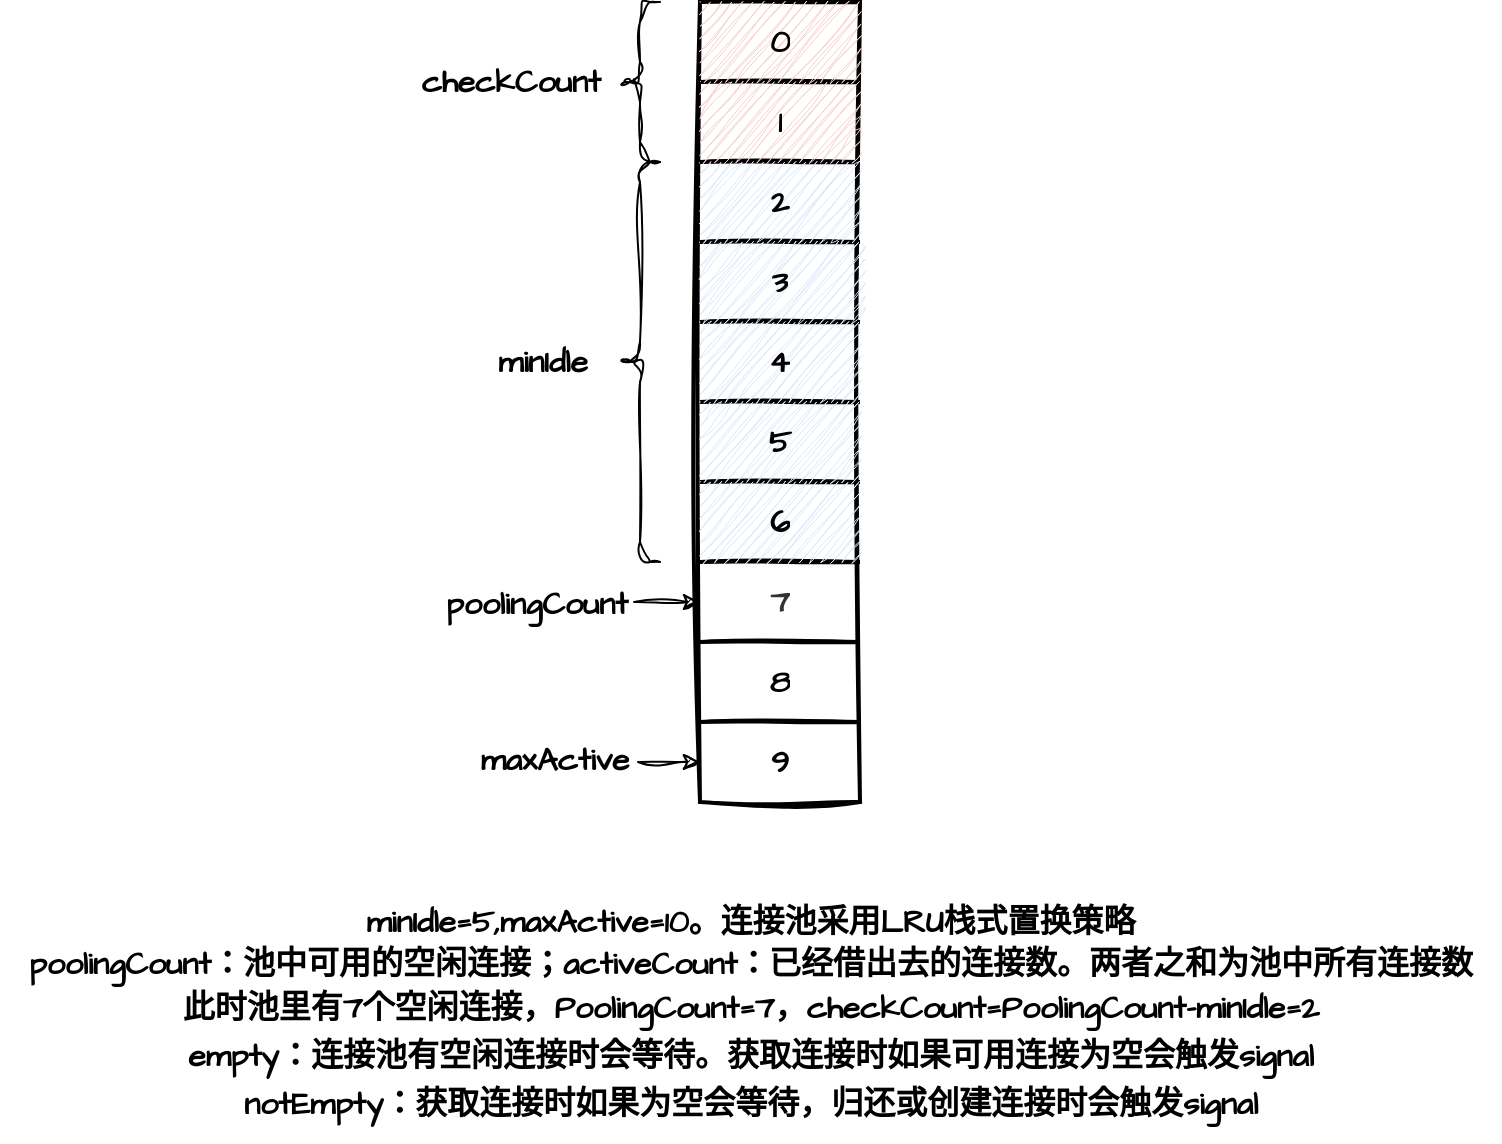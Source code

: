 <mxfile version="24.9.1">
  <diagram name="第 1 页" id="JmAHMn3rujhHnV1lBThX">
    <mxGraphModel dx="1390" dy="1114" grid="1" gridSize="10" guides="1" tooltips="1" connect="1" arrows="1" fold="1" page="1" pageScale="1" pageWidth="827" pageHeight="1169" math="0" shadow="0">
      <root>
        <mxCell id="0" />
        <mxCell id="1" parent="0" />
        <mxCell id="PA8RiOm6JGbZ_3bK-6OF-1" value="" style="shape=table;startSize=0;container=1;collapsible=0;childLayout=tableLayout;fontSize=16;sketch=1;hachureGap=4;jiggle=2;curveFitting=1;fontFamily=Architects Daughter;fontSource=https%3A%2F%2Ffonts.googleapis.com%2Fcss%3Ffamily%3DArchitects%2BDaughter;strokeWidth=2;" vertex="1" parent="1">
          <mxGeometry x="360" y="400" width="80" height="400" as="geometry" />
        </mxCell>
        <mxCell id="PA8RiOm6JGbZ_3bK-6OF-31" style="shape=tableRow;horizontal=0;startSize=0;swimlaneHead=0;swimlaneBody=0;strokeColor=#b85450;top=0;left=0;bottom=0;right=0;collapsible=0;dropTarget=0;fillColor=#f8cecc;points=[[0,0.5],[1,0.5]];portConstraint=eastwest;fontSize=16;sketch=1;hachureGap=4;jiggle=2;curveFitting=1;fontFamily=Architects Daughter;fontSource=https%3A%2F%2Ffonts.googleapis.com%2Fcss%3Ffamily%3DArchitects%2BDaughter;opacity=0;" vertex="1" parent="PA8RiOm6JGbZ_3bK-6OF-1">
          <mxGeometry width="80" height="40" as="geometry" />
        </mxCell>
        <mxCell id="PA8RiOm6JGbZ_3bK-6OF-32" value="&lt;b&gt;0&lt;/b&gt;" style="shape=partialRectangle;html=1;whiteSpace=wrap;connectable=0;strokeColor=#b85450;overflow=hidden;fillColor=#f8cecc;top=0;left=0;bottom=0;right=0;pointerEvents=1;fontSize=16;sketch=1;hachureGap=4;jiggle=2;curveFitting=1;fontFamily=Architects Daughter;fontSource=https%3A%2F%2Ffonts.googleapis.com%2Fcss%3Ffamily%3DArchitects%2BDaughter;shadow=0;" vertex="1" parent="PA8RiOm6JGbZ_3bK-6OF-31">
          <mxGeometry width="80" height="40" as="geometry">
            <mxRectangle width="80" height="40" as="alternateBounds" />
          </mxGeometry>
        </mxCell>
        <mxCell id="PA8RiOm6JGbZ_3bK-6OF-29" style="shape=tableRow;horizontal=0;startSize=0;swimlaneHead=0;swimlaneBody=0;strokeColor=inherit;top=0;left=0;bottom=0;right=0;collapsible=0;dropTarget=0;fillColor=none;points=[[0,0.5],[1,0.5]];portConstraint=eastwest;fontSize=16;sketch=1;hachureGap=4;jiggle=2;curveFitting=1;fontFamily=Architects Daughter;fontSource=https%3A%2F%2Ffonts.googleapis.com%2Fcss%3Ffamily%3DArchitects%2BDaughter;" vertex="1" parent="PA8RiOm6JGbZ_3bK-6OF-1">
          <mxGeometry y="40" width="80" height="40" as="geometry" />
        </mxCell>
        <mxCell id="PA8RiOm6JGbZ_3bK-6OF-30" value="&lt;b&gt;1&lt;/b&gt;" style="shape=partialRectangle;html=1;whiteSpace=wrap;connectable=0;strokeColor=#b85450;overflow=hidden;fillColor=#f8cecc;top=0;left=0;bottom=0;right=0;pointerEvents=1;fontSize=16;sketch=1;hachureGap=4;jiggle=2;curveFitting=1;fontFamily=Architects Daughter;fontSource=https%3A%2F%2Ffonts.googleapis.com%2Fcss%3Ffamily%3DArchitects%2BDaughter;" vertex="1" parent="PA8RiOm6JGbZ_3bK-6OF-29">
          <mxGeometry width="80" height="40" as="geometry">
            <mxRectangle width="80" height="40" as="alternateBounds" />
          </mxGeometry>
        </mxCell>
        <mxCell id="PA8RiOm6JGbZ_3bK-6OF-27" style="shape=tableRow;horizontal=0;startSize=0;swimlaneHead=0;swimlaneBody=0;strokeColor=inherit;top=0;left=0;bottom=0;right=0;collapsible=0;dropTarget=0;fillColor=none;points=[[0,0.5],[1,0.5]];portConstraint=eastwest;fontSize=16;sketch=1;hachureGap=4;jiggle=2;curveFitting=1;fontFamily=Architects Daughter;fontSource=https%3A%2F%2Ffonts.googleapis.com%2Fcss%3Ffamily%3DArchitects%2BDaughter;" vertex="1" parent="PA8RiOm6JGbZ_3bK-6OF-1">
          <mxGeometry y="80" width="80" height="40" as="geometry" />
        </mxCell>
        <mxCell id="PA8RiOm6JGbZ_3bK-6OF-28" value="&lt;b&gt;2&lt;/b&gt;" style="shape=partialRectangle;html=1;whiteSpace=wrap;connectable=0;strokeColor=#6c8ebf;overflow=hidden;fillColor=#dae8fc;top=0;left=0;bottom=0;right=0;pointerEvents=1;fontSize=16;sketch=1;hachureGap=4;jiggle=2;curveFitting=1;fontFamily=Architects Daughter;fontSource=https%3A%2F%2Ffonts.googleapis.com%2Fcss%3Ffamily%3DArchitects%2BDaughter;" vertex="1" parent="PA8RiOm6JGbZ_3bK-6OF-27">
          <mxGeometry width="80" height="40" as="geometry">
            <mxRectangle width="80" height="40" as="alternateBounds" />
          </mxGeometry>
        </mxCell>
        <mxCell id="PA8RiOm6JGbZ_3bK-6OF-25" style="shape=tableRow;horizontal=0;startSize=0;swimlaneHead=0;swimlaneBody=0;strokeColor=inherit;top=0;left=0;bottom=0;right=0;collapsible=0;dropTarget=0;fillColor=none;points=[[0,0.5],[1,0.5]];portConstraint=eastwest;fontSize=16;sketch=1;hachureGap=4;jiggle=2;curveFitting=1;fontFamily=Architects Daughter;fontSource=https%3A%2F%2Ffonts.googleapis.com%2Fcss%3Ffamily%3DArchitects%2BDaughter;" vertex="1" parent="PA8RiOm6JGbZ_3bK-6OF-1">
          <mxGeometry y="120" width="80" height="40" as="geometry" />
        </mxCell>
        <mxCell id="PA8RiOm6JGbZ_3bK-6OF-26" value="&lt;b&gt;3&lt;/b&gt;" style="shape=partialRectangle;html=1;whiteSpace=wrap;connectable=0;strokeColor=#6c8ebf;overflow=hidden;fillColor=#dae8fc;top=0;left=0;bottom=0;right=0;pointerEvents=1;fontSize=16;sketch=1;hachureGap=4;jiggle=2;curveFitting=1;fontFamily=Architects Daughter;fontSource=https%3A%2F%2Ffonts.googleapis.com%2Fcss%3Ffamily%3DArchitects%2BDaughter;" vertex="1" parent="PA8RiOm6JGbZ_3bK-6OF-25">
          <mxGeometry width="80" height="40" as="geometry">
            <mxRectangle width="80" height="40" as="alternateBounds" />
          </mxGeometry>
        </mxCell>
        <mxCell id="PA8RiOm6JGbZ_3bK-6OF-23" style="shape=tableRow;horizontal=0;startSize=0;swimlaneHead=0;swimlaneBody=0;strokeColor=inherit;top=0;left=0;bottom=0;right=0;collapsible=0;dropTarget=0;fillColor=none;points=[[0,0.5],[1,0.5]];portConstraint=eastwest;fontSize=16;sketch=1;hachureGap=4;jiggle=2;curveFitting=1;fontFamily=Architects Daughter;fontSource=https%3A%2F%2Ffonts.googleapis.com%2Fcss%3Ffamily%3DArchitects%2BDaughter;" vertex="1" parent="PA8RiOm6JGbZ_3bK-6OF-1">
          <mxGeometry y="160" width="80" height="40" as="geometry" />
        </mxCell>
        <mxCell id="PA8RiOm6JGbZ_3bK-6OF-24" value="&lt;b&gt;4&lt;/b&gt;" style="shape=partialRectangle;html=1;whiteSpace=wrap;connectable=0;strokeColor=#6c8ebf;overflow=hidden;fillColor=#dae8fc;top=0;left=0;bottom=0;right=0;pointerEvents=1;fontSize=16;sketch=1;hachureGap=4;jiggle=2;curveFitting=1;fontFamily=Architects Daughter;fontSource=https%3A%2F%2Ffonts.googleapis.com%2Fcss%3Ffamily%3DArchitects%2BDaughter;" vertex="1" parent="PA8RiOm6JGbZ_3bK-6OF-23">
          <mxGeometry width="80" height="40" as="geometry">
            <mxRectangle width="80" height="40" as="alternateBounds" />
          </mxGeometry>
        </mxCell>
        <mxCell id="PA8RiOm6JGbZ_3bK-6OF-21" style="shape=tableRow;horizontal=0;startSize=0;swimlaneHead=0;swimlaneBody=0;strokeColor=inherit;top=0;left=0;bottom=0;right=0;collapsible=0;dropTarget=0;fillColor=none;points=[[0,0.5],[1,0.5]];portConstraint=eastwest;fontSize=16;sketch=1;hachureGap=4;jiggle=2;curveFitting=1;fontFamily=Architects Daughter;fontSource=https%3A%2F%2Ffonts.googleapis.com%2Fcss%3Ffamily%3DArchitects%2BDaughter;" vertex="1" parent="PA8RiOm6JGbZ_3bK-6OF-1">
          <mxGeometry y="200" width="80" height="40" as="geometry" />
        </mxCell>
        <mxCell id="PA8RiOm6JGbZ_3bK-6OF-22" value="&lt;b&gt;5&lt;/b&gt;" style="shape=partialRectangle;html=1;whiteSpace=wrap;connectable=0;strokeColor=#6c8ebf;overflow=hidden;fillColor=#dae8fc;top=0;left=0;bottom=0;right=0;pointerEvents=1;fontSize=16;sketch=1;hachureGap=4;jiggle=2;curveFitting=1;fontFamily=Architects Daughter;fontSource=https%3A%2F%2Ffonts.googleapis.com%2Fcss%3Ffamily%3DArchitects%2BDaughter;" vertex="1" parent="PA8RiOm6JGbZ_3bK-6OF-21">
          <mxGeometry width="80" height="40" as="geometry">
            <mxRectangle width="80" height="40" as="alternateBounds" />
          </mxGeometry>
        </mxCell>
        <mxCell id="PA8RiOm6JGbZ_3bK-6OF-19" style="shape=tableRow;horizontal=0;startSize=0;swimlaneHead=0;swimlaneBody=0;strokeColor=inherit;top=0;left=0;bottom=0;right=0;collapsible=0;dropTarget=0;fillColor=none;points=[[0,0.5],[1,0.5]];portConstraint=eastwest;fontSize=16;sketch=1;hachureGap=4;jiggle=2;curveFitting=1;fontFamily=Architects Daughter;fontSource=https%3A%2F%2Ffonts.googleapis.com%2Fcss%3Ffamily%3DArchitects%2BDaughter;" vertex="1" parent="PA8RiOm6JGbZ_3bK-6OF-1">
          <mxGeometry y="240" width="80" height="40" as="geometry" />
        </mxCell>
        <mxCell id="PA8RiOm6JGbZ_3bK-6OF-20" value="&lt;b&gt;6&lt;/b&gt;" style="shape=partialRectangle;html=1;whiteSpace=wrap;connectable=0;strokeColor=#6c8ebf;overflow=hidden;fillColor=#dae8fc;top=0;left=0;bottom=0;right=0;pointerEvents=1;fontSize=16;sketch=1;hachureGap=4;jiggle=2;curveFitting=1;fontFamily=Architects Daughter;fontSource=https%3A%2F%2Ffonts.googleapis.com%2Fcss%3Ffamily%3DArchitects%2BDaughter;" vertex="1" parent="PA8RiOm6JGbZ_3bK-6OF-19">
          <mxGeometry width="80" height="40" as="geometry">
            <mxRectangle width="80" height="40" as="alternateBounds" />
          </mxGeometry>
        </mxCell>
        <mxCell id="PA8RiOm6JGbZ_3bK-6OF-17" style="shape=tableRow;horizontal=0;startSize=0;swimlaneHead=0;swimlaneBody=0;strokeColor=inherit;top=0;left=0;bottom=0;right=0;collapsible=0;dropTarget=0;fillColor=none;points=[[0,0.5],[1,0.5]];portConstraint=eastwest;fontSize=16;sketch=1;hachureGap=4;jiggle=2;curveFitting=1;fontFamily=Architects Daughter;fontSource=https%3A%2F%2Ffonts.googleapis.com%2Fcss%3Ffamily%3DArchitects%2BDaughter;" vertex="1" parent="PA8RiOm6JGbZ_3bK-6OF-1">
          <mxGeometry y="280" width="80" height="40" as="geometry" />
        </mxCell>
        <mxCell id="PA8RiOm6JGbZ_3bK-6OF-18" value="&lt;b&gt;7&lt;/b&gt;" style="shape=partialRectangle;html=1;whiteSpace=wrap;connectable=0;strokeColor=#666666;overflow=hidden;fillColor=none;top=0;left=0;bottom=0;right=0;pointerEvents=1;fontSize=16;sketch=1;hachureGap=4;jiggle=2;curveFitting=1;fontFamily=Architects Daughter;fontSource=https%3A%2F%2Ffonts.googleapis.com%2Fcss%3Ffamily%3DArchitects%2BDaughter;fillStyle=auto;fontColor=#333333;" vertex="1" parent="PA8RiOm6JGbZ_3bK-6OF-17">
          <mxGeometry width="80" height="40" as="geometry">
            <mxRectangle width="80" height="40" as="alternateBounds" />
          </mxGeometry>
        </mxCell>
        <mxCell id="PA8RiOm6JGbZ_3bK-6OF-2" value="" style="shape=tableRow;horizontal=0;startSize=0;swimlaneHead=0;swimlaneBody=0;strokeColor=inherit;top=0;left=0;bottom=0;right=0;collapsible=0;dropTarget=0;fillColor=none;points=[[0,0.5],[1,0.5]];portConstraint=eastwest;fontSize=16;sketch=1;hachureGap=4;jiggle=2;curveFitting=1;fontFamily=Architects Daughter;fontSource=https%3A%2F%2Ffonts.googleapis.com%2Fcss%3Ffamily%3DArchitects%2BDaughter;" vertex="1" parent="PA8RiOm6JGbZ_3bK-6OF-1">
          <mxGeometry y="320" width="80" height="40" as="geometry" />
        </mxCell>
        <mxCell id="PA8RiOm6JGbZ_3bK-6OF-3" value="&lt;b&gt;8&lt;/b&gt;" style="shape=partialRectangle;html=1;whiteSpace=wrap;connectable=0;strokeColor=inherit;overflow=hidden;fillColor=none;top=0;left=0;bottom=0;right=0;pointerEvents=1;fontSize=16;sketch=1;hachureGap=4;jiggle=2;curveFitting=1;fontFamily=Architects Daughter;fontSource=https%3A%2F%2Ffonts.googleapis.com%2Fcss%3Ffamily%3DArchitects%2BDaughter;" vertex="1" parent="PA8RiOm6JGbZ_3bK-6OF-2">
          <mxGeometry width="80" height="40" as="geometry">
            <mxRectangle width="80" height="40" as="alternateBounds" />
          </mxGeometry>
        </mxCell>
        <mxCell id="PA8RiOm6JGbZ_3bK-6OF-10" value="" style="shape=tableRow;horizontal=0;startSize=0;swimlaneHead=0;swimlaneBody=0;strokeColor=inherit;top=0;left=0;bottom=0;right=0;collapsible=0;dropTarget=0;fillColor=none;points=[[0,0.5],[1,0.5]];portConstraint=eastwest;fontSize=16;sketch=1;hachureGap=4;jiggle=2;curveFitting=1;fontFamily=Architects Daughter;fontSource=https%3A%2F%2Ffonts.googleapis.com%2Fcss%3Ffamily%3DArchitects%2BDaughter;" vertex="1" parent="PA8RiOm6JGbZ_3bK-6OF-1">
          <mxGeometry y="360" width="80" height="40" as="geometry" />
        </mxCell>
        <mxCell id="PA8RiOm6JGbZ_3bK-6OF-11" value="&lt;b&gt;9&lt;/b&gt;" style="shape=partialRectangle;html=1;whiteSpace=wrap;connectable=0;strokeColor=inherit;overflow=hidden;fillColor=none;top=0;left=0;bottom=0;right=0;pointerEvents=1;fontSize=16;sketch=1;hachureGap=4;jiggle=2;curveFitting=1;fontFamily=Architects Daughter;fontSource=https%3A%2F%2Ffonts.googleapis.com%2Fcss%3Ffamily%3DArchitects%2BDaughter;" vertex="1" parent="PA8RiOm6JGbZ_3bK-6OF-10">
          <mxGeometry width="80" height="40" as="geometry">
            <mxRectangle width="80" height="40" as="alternateBounds" />
          </mxGeometry>
        </mxCell>
        <mxCell id="PA8RiOm6JGbZ_3bK-6OF-35" value="" style="shape=curlyBracket;whiteSpace=wrap;html=1;rounded=1;labelPosition=left;verticalLabelPosition=middle;align=right;verticalAlign=middle;sketch=1;hachureGap=4;jiggle=2;curveFitting=1;fontFamily=Architects Daughter;fontSource=https%3A%2F%2Ffonts.googleapis.com%2Fcss%3Ffamily%3DArchitects%2BDaughter;" vertex="1" parent="1">
          <mxGeometry x="320" y="400" width="20" height="80" as="geometry" />
        </mxCell>
        <mxCell id="PA8RiOm6JGbZ_3bK-6OF-36" value="&lt;b&gt;&lt;font style=&quot;font-size: 16px;&quot;&gt;checkCount&lt;/font&gt;&lt;/b&gt;" style="text;html=1;align=center;verticalAlign=middle;resizable=0;points=[];autosize=1;strokeColor=none;fillColor=none;fontFamily=Architects Daughter;fontSource=https%3A%2F%2Ffonts.googleapis.com%2Fcss%3Ffamily%3DArchitects%2BDaughter;" vertex="1" parent="1">
          <mxGeometry x="210" y="425" width="110" height="30" as="geometry" />
        </mxCell>
        <mxCell id="PA8RiOm6JGbZ_3bK-6OF-37" value="" style="shape=curlyBracket;whiteSpace=wrap;html=1;rounded=1;labelPosition=left;verticalLabelPosition=middle;align=right;verticalAlign=middle;sketch=1;hachureGap=4;jiggle=2;curveFitting=1;fontFamily=Architects Daughter;fontSource=https%3A%2F%2Ffonts.googleapis.com%2Fcss%3Ffamily%3DArchitects%2BDaughter;" vertex="1" parent="1">
          <mxGeometry x="320" y="480" width="20" height="200" as="geometry" />
        </mxCell>
        <mxCell id="PA8RiOm6JGbZ_3bK-6OF-39" value="&lt;span style=&quot;font-size: 16px;&quot;&gt;&lt;b&gt;minIdle&lt;/b&gt;&lt;/span&gt;" style="text;html=1;align=center;verticalAlign=middle;resizable=0;points=[];autosize=1;strokeColor=none;fillColor=none;fontFamily=Architects Daughter;fontSource=https%3A%2F%2Ffonts.googleapis.com%2Fcss%3Ffamily%3DArchitects%2BDaughter;" vertex="1" parent="1">
          <mxGeometry x="246" y="565" width="70" height="30" as="geometry" />
        </mxCell>
        <mxCell id="PA8RiOm6JGbZ_3bK-6OF-40" value="&lt;b&gt;&lt;font style=&quot;font-size: 16px;&quot;&gt;poolingCount&lt;/font&gt;&lt;/b&gt;" style="text;html=1;align=center;verticalAlign=middle;resizable=0;points=[];autosize=1;strokeColor=none;fillColor=none;fontFamily=Architects Daughter;fontSource=https%3A%2F%2Ffonts.googleapis.com%2Fcss%3Ffamily%3DArchitects%2BDaughter;" vertex="1" parent="1">
          <mxGeometry x="222.5" y="686" width="110" height="30" as="geometry" />
        </mxCell>
        <mxCell id="PA8RiOm6JGbZ_3bK-6OF-41" value="" style="endArrow=classic;html=1;rounded=0;sketch=1;hachureGap=4;jiggle=2;curveFitting=1;fontFamily=Architects Daughter;fontSource=https%3A%2F%2Ffonts.googleapis.com%2Fcss%3Ffamily%3DArchitects%2BDaughter;entryX=0;entryY=0.5;entryDx=0;entryDy=0;" edge="1" parent="1" target="PA8RiOm6JGbZ_3bK-6OF-17">
          <mxGeometry width="50" height="50" relative="1" as="geometry">
            <mxPoint x="327" y="700" as="sourcePoint" />
            <mxPoint x="356.5" y="704" as="targetPoint" />
          </mxGeometry>
        </mxCell>
        <mxCell id="PA8RiOm6JGbZ_3bK-6OF-42" value="&lt;b&gt;&lt;font style=&quot;font-size: 16px;&quot;&gt;maxActive&lt;/font&gt;&lt;/b&gt;" style="text;html=1;align=center;verticalAlign=middle;resizable=0;points=[];autosize=1;strokeColor=none;fillColor=none;fontFamily=Architects Daughter;fontSource=https%3A%2F%2Ffonts.googleapis.com%2Fcss%3Ffamily%3DArchitects%2BDaughter;" vertex="1" parent="1">
          <mxGeometry x="237" y="764" width="100" height="30" as="geometry" />
        </mxCell>
        <mxCell id="PA8RiOm6JGbZ_3bK-6OF-43" value="" style="endArrow=classic;html=1;rounded=0;sketch=1;hachureGap=4;jiggle=2;curveFitting=1;fontFamily=Architects Daughter;fontSource=https%3A%2F%2Ffonts.googleapis.com%2Fcss%3Ffamily%3DArchitects%2BDaughter;entryX=0;entryY=0.5;entryDx=0;entryDy=0;" edge="1" parent="1" target="PA8RiOm6JGbZ_3bK-6OF-10">
          <mxGeometry width="50" height="50" relative="1" as="geometry">
            <mxPoint x="329" y="780" as="sourcePoint" />
            <mxPoint x="360" y="784" as="targetPoint" />
          </mxGeometry>
        </mxCell>
        <mxCell id="PA8RiOm6JGbZ_3bK-6OF-44" value="&lt;b style=&quot;line-height: 150%;&quot;&gt;&lt;font style=&quot;font-size: 16px; line-height: 150%;&quot;&gt;minIdle=5,maxActive=10。连接池采用LRU栈式置换策略&lt;/font&gt;&lt;/b&gt;&lt;div&gt;&lt;span style=&quot;font-size: 16px;&quot;&gt;&lt;b&gt;poolingCount：池中可用的空闲连接；&lt;/b&gt;&lt;/span&gt;&lt;b style=&quot;background-color: initial; font-size: 16px;&quot;&gt;activeCount：已经借出去的连接数。两者之和为池中所有连接数&lt;/b&gt;&lt;div&gt;&lt;div style=&quot;line-height: 150%;&quot;&gt;&lt;span style=&quot;font-size: 16px; line-height: 150%;&quot;&gt;&lt;b&gt;此时池里有7个空闲连接，PoolingCount=7，checkCount=PoolingCount-minIdle=2&lt;/b&gt;&lt;/span&gt;&lt;/div&gt;&lt;div style=&quot;line-height: 150%;&quot;&gt;&lt;span style=&quot;background-color: initial; font-size: 16px; line-height: 150%;&quot;&gt;&lt;b&gt;empty：&lt;/b&gt;&lt;/span&gt;&lt;b style=&quot;background-color: initial; font-size: 16px;&quot;&gt;连接池有空闲连接时会等待。&lt;/b&gt;&lt;b style=&quot;background-color: initial; font-size: 16px;&quot;&gt;获取连接时如果可用连接为空会触发signal&lt;/b&gt;&lt;/div&gt;&lt;div style=&quot;line-height: 150%;&quot;&gt;&lt;span style=&quot;background-color: initial; font-size: 16px; line-height: 150%;&quot;&gt;&lt;b&gt;notEmpty：获取连接时如果为空会等待，归还或创建连接时会触发signal&lt;/b&gt;&lt;/span&gt;&lt;/div&gt;&lt;/div&gt;&lt;/div&gt;" style="text;html=1;align=center;verticalAlign=middle;resizable=0;points=[];autosize=1;strokeColor=none;fillColor=none;fontFamily=Architects Daughter;fontSource=https%3A%2F%2Ffonts.googleapis.com%2Fcss%3Ffamily%3DArchitects%2BDaughter;" vertex="1" parent="1">
          <mxGeometry x="10" y="840" width="750" height="130" as="geometry" />
        </mxCell>
      </root>
    </mxGraphModel>
  </diagram>
</mxfile>
